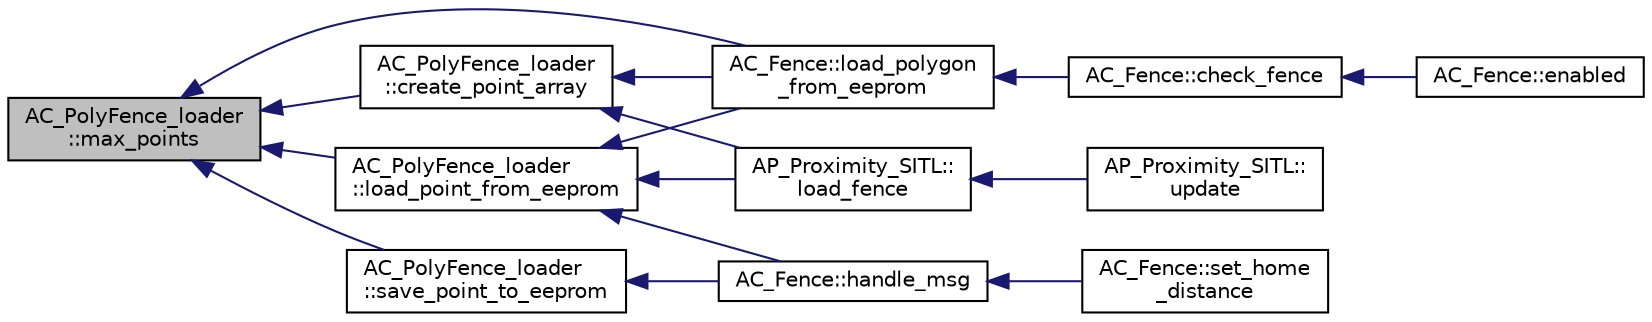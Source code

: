 digraph "AC_PolyFence_loader::max_points"
{
 // INTERACTIVE_SVG=YES
  edge [fontname="Helvetica",fontsize="10",labelfontname="Helvetica",labelfontsize="10"];
  node [fontname="Helvetica",fontsize="10",shape=record];
  rankdir="LR";
  Node1 [label="AC_PolyFence_loader\l::max_points",height=0.2,width=0.4,color="black", fillcolor="grey75", style="filled", fontcolor="black"];
  Node1 -> Node2 [dir="back",color="midnightblue",fontsize="10",style="solid",fontname="Helvetica"];
  Node2 [label="AC_PolyFence_loader\l::create_point_array",height=0.2,width=0.4,color="black", fillcolor="white", style="filled",URL="$classAC__PolyFence__loader.html#ab8cf5771a071bceda17f42d53ce244b2"];
  Node2 -> Node3 [dir="back",color="midnightblue",fontsize="10",style="solid",fontname="Helvetica"];
  Node3 [label="AP_Proximity_SITL::\lload_fence",height=0.2,width=0.4,color="black", fillcolor="white", style="filled",URL="$classAP__Proximity__SITL.html#a64912db994fb73e63f21adc0fa1eb6c5"];
  Node3 -> Node4 [dir="back",color="midnightblue",fontsize="10",style="solid",fontname="Helvetica"];
  Node4 [label="AP_Proximity_SITL::\lupdate",height=0.2,width=0.4,color="black", fillcolor="white", style="filled",URL="$classAP__Proximity__SITL.html#a6d9f228a0ae41c802bda9b6aff5f00dd"];
  Node2 -> Node5 [dir="back",color="midnightblue",fontsize="10",style="solid",fontname="Helvetica"];
  Node5 [label="AC_Fence::load_polygon\l_from_eeprom",height=0.2,width=0.4,color="black", fillcolor="white", style="filled",URL="$classAC__Fence.html#a4064af0cdae32b2fa68e8f85ea40c384",tooltip="load polygon points stored in eeprom into boundary array and perform validation. returns true if load..."];
  Node5 -> Node6 [dir="back",color="midnightblue",fontsize="10",style="solid",fontname="Helvetica"];
  Node6 [label="AC_Fence::check_fence",height=0.2,width=0.4,color="black", fillcolor="white", style="filled",URL="$classAC__Fence.html#a730e2005dc74a0a70ee16bfb9569baeb"];
  Node6 -> Node7 [dir="back",color="midnightblue",fontsize="10",style="solid",fontname="Helvetica"];
  Node7 [label="AC_Fence::enabled",height=0.2,width=0.4,color="black", fillcolor="white", style="filled",URL="$classAC__Fence.html#acdc600f19a3e4eb6de655c26f52e0968",tooltip="enabled - returns true if fence is enabled "];
  Node1 -> Node8 [dir="back",color="midnightblue",fontsize="10",style="solid",fontname="Helvetica"];
  Node8 [label="AC_PolyFence_loader\l::load_point_from_eeprom",height=0.2,width=0.4,color="black", fillcolor="white", style="filled",URL="$classAC__PolyFence__loader.html#a28f972058b2fca40ed02a043e399d297"];
  Node8 -> Node9 [dir="back",color="midnightblue",fontsize="10",style="solid",fontname="Helvetica"];
  Node9 [label="AC_Fence::handle_msg",height=0.2,width=0.4,color="black", fillcolor="white", style="filled",URL="$classAC__Fence.html#a9e7499c3b42f4ef5cc120bf103d17fe3",tooltip="handler for polygon fence messages with GCS "];
  Node9 -> Node10 [dir="back",color="midnightblue",fontsize="10",style="solid",fontname="Helvetica"];
  Node10 [label="AC_Fence::set_home\l_distance",height=0.2,width=0.4,color="black", fillcolor="white", style="filled",URL="$classAC__Fence.html#ae37cf33a4fd250b66386253720fddbc9",tooltip="set_home_distance - update vehicle&#39;s distance from home in meters - required for circular horizontal ..."];
  Node8 -> Node3 [dir="back",color="midnightblue",fontsize="10",style="solid",fontname="Helvetica"];
  Node8 -> Node5 [dir="back",color="midnightblue",fontsize="10",style="solid",fontname="Helvetica"];
  Node1 -> Node5 [dir="back",color="midnightblue",fontsize="10",style="solid",fontname="Helvetica"];
  Node1 -> Node11 [dir="back",color="midnightblue",fontsize="10",style="solid",fontname="Helvetica"];
  Node11 [label="AC_PolyFence_loader\l::save_point_to_eeprom",height=0.2,width=0.4,color="black", fillcolor="white", style="filled",URL="$classAC__PolyFence__loader.html#ab58f95e4a19e4f30d9bb8e42cc2c910e"];
  Node11 -> Node9 [dir="back",color="midnightblue",fontsize="10",style="solid",fontname="Helvetica"];
}
